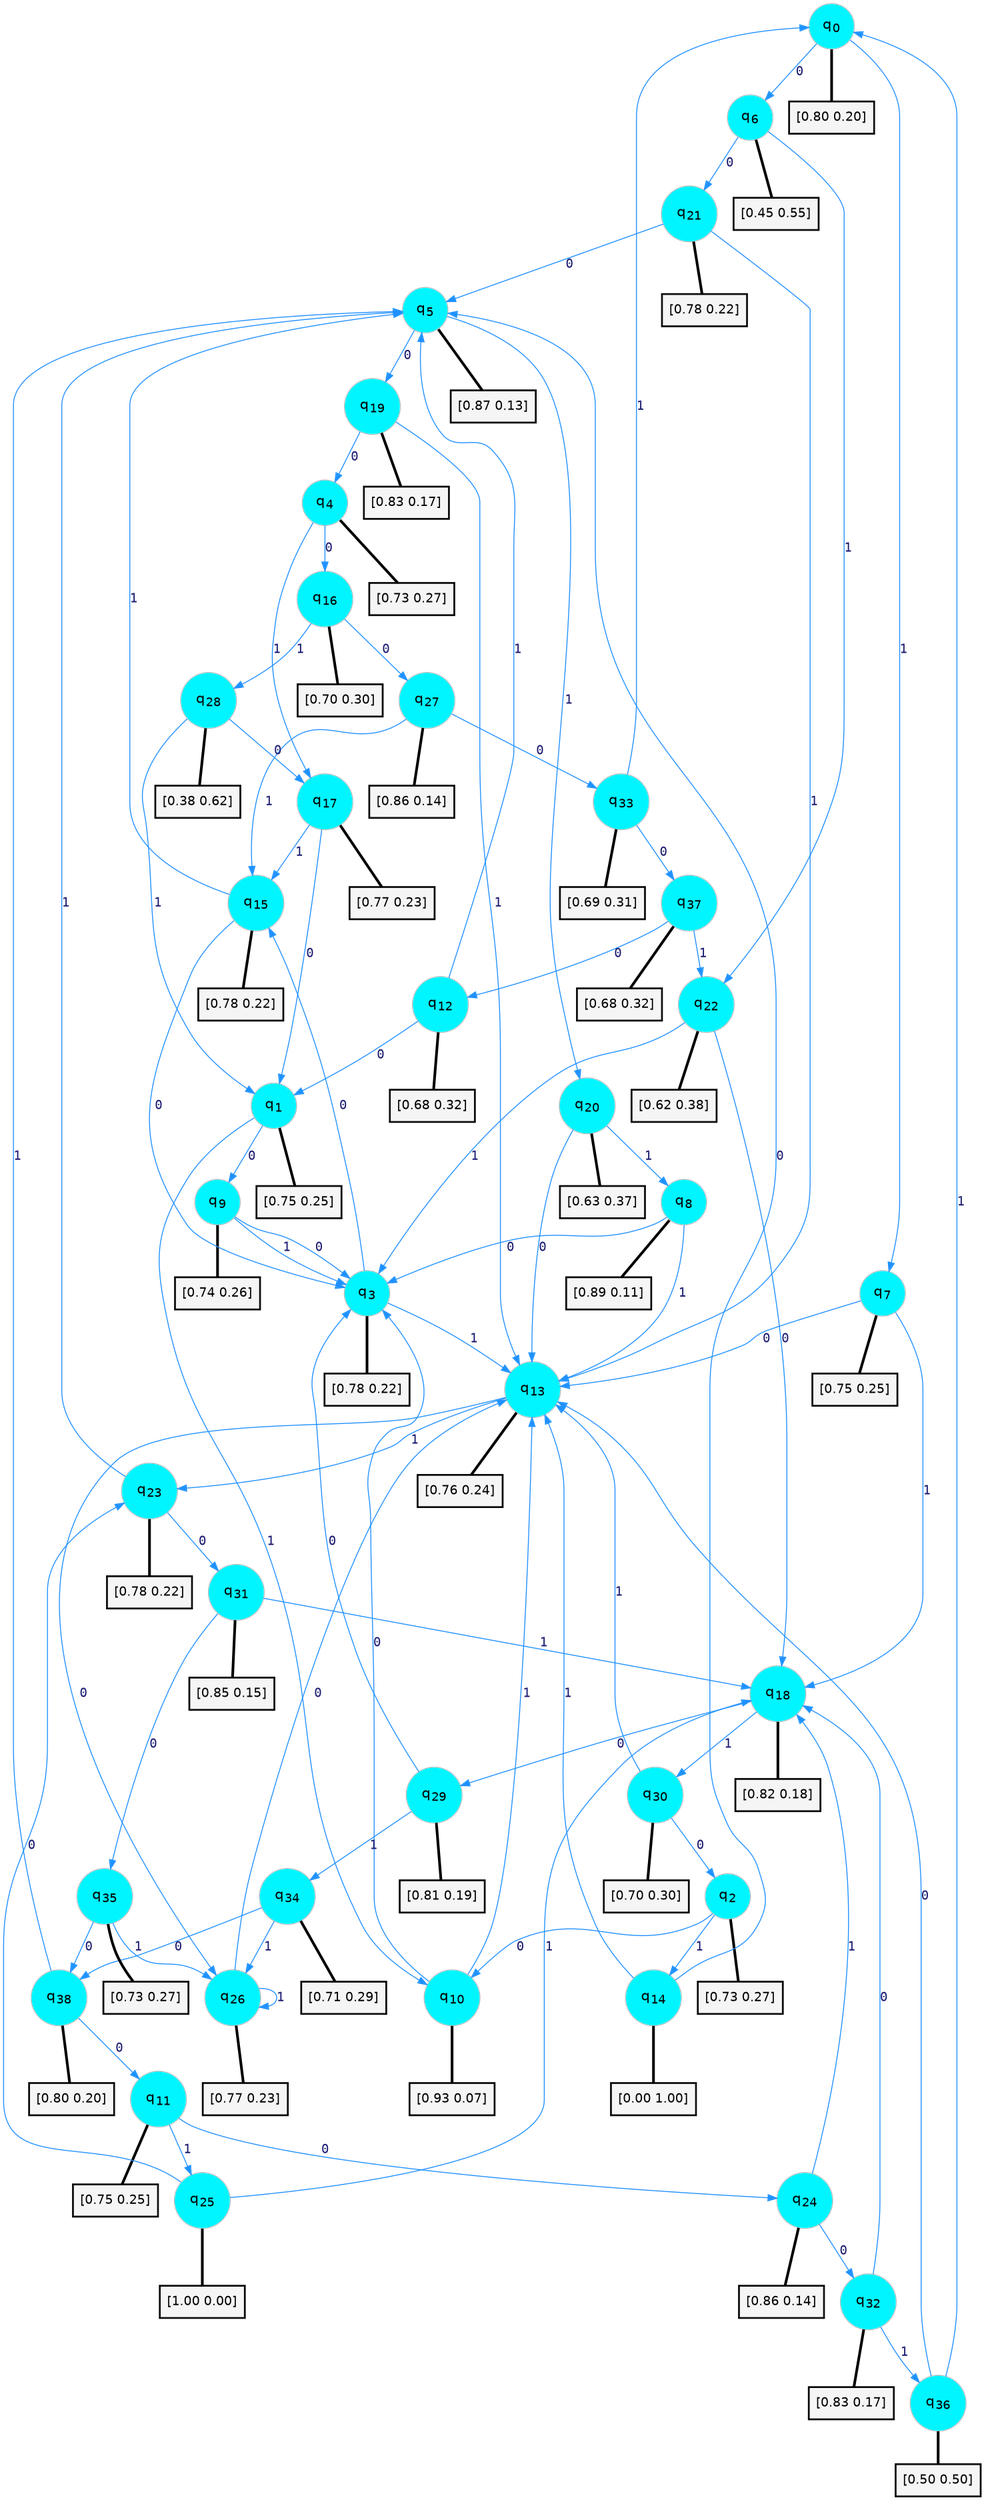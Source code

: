 digraph G {
graph [
bgcolor=transparent, dpi=300, rankdir=TD, size="40,25"];
node [
color=gray, fillcolor=turquoise1, fontcolor=black, fontname=Helvetica, fontsize=16, fontweight=bold, shape=circle, style=filled];
edge [
arrowsize=1, color=dodgerblue1, fontcolor=midnightblue, fontname=courier, fontweight=bold, penwidth=1, style=solid, weight=20];
0[label=<q<SUB>0</SUB>>];
1[label=<q<SUB>1</SUB>>];
2[label=<q<SUB>2</SUB>>];
3[label=<q<SUB>3</SUB>>];
4[label=<q<SUB>4</SUB>>];
5[label=<q<SUB>5</SUB>>];
6[label=<q<SUB>6</SUB>>];
7[label=<q<SUB>7</SUB>>];
8[label=<q<SUB>8</SUB>>];
9[label=<q<SUB>9</SUB>>];
10[label=<q<SUB>10</SUB>>];
11[label=<q<SUB>11</SUB>>];
12[label=<q<SUB>12</SUB>>];
13[label=<q<SUB>13</SUB>>];
14[label=<q<SUB>14</SUB>>];
15[label=<q<SUB>15</SUB>>];
16[label=<q<SUB>16</SUB>>];
17[label=<q<SUB>17</SUB>>];
18[label=<q<SUB>18</SUB>>];
19[label=<q<SUB>19</SUB>>];
20[label=<q<SUB>20</SUB>>];
21[label=<q<SUB>21</SUB>>];
22[label=<q<SUB>22</SUB>>];
23[label=<q<SUB>23</SUB>>];
24[label=<q<SUB>24</SUB>>];
25[label=<q<SUB>25</SUB>>];
26[label=<q<SUB>26</SUB>>];
27[label=<q<SUB>27</SUB>>];
28[label=<q<SUB>28</SUB>>];
29[label=<q<SUB>29</SUB>>];
30[label=<q<SUB>30</SUB>>];
31[label=<q<SUB>31</SUB>>];
32[label=<q<SUB>32</SUB>>];
33[label=<q<SUB>33</SUB>>];
34[label=<q<SUB>34</SUB>>];
35[label=<q<SUB>35</SUB>>];
36[label=<q<SUB>36</SUB>>];
37[label=<q<SUB>37</SUB>>];
38[label=<q<SUB>38</SUB>>];
39[label="[0.80 0.20]", shape=box,fontcolor=black, fontname=Helvetica, fontsize=14, penwidth=2, fillcolor=whitesmoke,color=black];
40[label="[0.75 0.25]", shape=box,fontcolor=black, fontname=Helvetica, fontsize=14, penwidth=2, fillcolor=whitesmoke,color=black];
41[label="[0.73 0.27]", shape=box,fontcolor=black, fontname=Helvetica, fontsize=14, penwidth=2, fillcolor=whitesmoke,color=black];
42[label="[0.78 0.22]", shape=box,fontcolor=black, fontname=Helvetica, fontsize=14, penwidth=2, fillcolor=whitesmoke,color=black];
43[label="[0.73 0.27]", shape=box,fontcolor=black, fontname=Helvetica, fontsize=14, penwidth=2, fillcolor=whitesmoke,color=black];
44[label="[0.87 0.13]", shape=box,fontcolor=black, fontname=Helvetica, fontsize=14, penwidth=2, fillcolor=whitesmoke,color=black];
45[label="[0.45 0.55]", shape=box,fontcolor=black, fontname=Helvetica, fontsize=14, penwidth=2, fillcolor=whitesmoke,color=black];
46[label="[0.75 0.25]", shape=box,fontcolor=black, fontname=Helvetica, fontsize=14, penwidth=2, fillcolor=whitesmoke,color=black];
47[label="[0.89 0.11]", shape=box,fontcolor=black, fontname=Helvetica, fontsize=14, penwidth=2, fillcolor=whitesmoke,color=black];
48[label="[0.74 0.26]", shape=box,fontcolor=black, fontname=Helvetica, fontsize=14, penwidth=2, fillcolor=whitesmoke,color=black];
49[label="[0.93 0.07]", shape=box,fontcolor=black, fontname=Helvetica, fontsize=14, penwidth=2, fillcolor=whitesmoke,color=black];
50[label="[0.75 0.25]", shape=box,fontcolor=black, fontname=Helvetica, fontsize=14, penwidth=2, fillcolor=whitesmoke,color=black];
51[label="[0.68 0.32]", shape=box,fontcolor=black, fontname=Helvetica, fontsize=14, penwidth=2, fillcolor=whitesmoke,color=black];
52[label="[0.76 0.24]", shape=box,fontcolor=black, fontname=Helvetica, fontsize=14, penwidth=2, fillcolor=whitesmoke,color=black];
53[label="[0.00 1.00]", shape=box,fontcolor=black, fontname=Helvetica, fontsize=14, penwidth=2, fillcolor=whitesmoke,color=black];
54[label="[0.78 0.22]", shape=box,fontcolor=black, fontname=Helvetica, fontsize=14, penwidth=2, fillcolor=whitesmoke,color=black];
55[label="[0.70 0.30]", shape=box,fontcolor=black, fontname=Helvetica, fontsize=14, penwidth=2, fillcolor=whitesmoke,color=black];
56[label="[0.77 0.23]", shape=box,fontcolor=black, fontname=Helvetica, fontsize=14, penwidth=2, fillcolor=whitesmoke,color=black];
57[label="[0.82 0.18]", shape=box,fontcolor=black, fontname=Helvetica, fontsize=14, penwidth=2, fillcolor=whitesmoke,color=black];
58[label="[0.83 0.17]", shape=box,fontcolor=black, fontname=Helvetica, fontsize=14, penwidth=2, fillcolor=whitesmoke,color=black];
59[label="[0.63 0.37]", shape=box,fontcolor=black, fontname=Helvetica, fontsize=14, penwidth=2, fillcolor=whitesmoke,color=black];
60[label="[0.78 0.22]", shape=box,fontcolor=black, fontname=Helvetica, fontsize=14, penwidth=2, fillcolor=whitesmoke,color=black];
61[label="[0.62 0.38]", shape=box,fontcolor=black, fontname=Helvetica, fontsize=14, penwidth=2, fillcolor=whitesmoke,color=black];
62[label="[0.78 0.22]", shape=box,fontcolor=black, fontname=Helvetica, fontsize=14, penwidth=2, fillcolor=whitesmoke,color=black];
63[label="[0.86 0.14]", shape=box,fontcolor=black, fontname=Helvetica, fontsize=14, penwidth=2, fillcolor=whitesmoke,color=black];
64[label="[1.00 0.00]", shape=box,fontcolor=black, fontname=Helvetica, fontsize=14, penwidth=2, fillcolor=whitesmoke,color=black];
65[label="[0.77 0.23]", shape=box,fontcolor=black, fontname=Helvetica, fontsize=14, penwidth=2, fillcolor=whitesmoke,color=black];
66[label="[0.86 0.14]", shape=box,fontcolor=black, fontname=Helvetica, fontsize=14, penwidth=2, fillcolor=whitesmoke,color=black];
67[label="[0.38 0.62]", shape=box,fontcolor=black, fontname=Helvetica, fontsize=14, penwidth=2, fillcolor=whitesmoke,color=black];
68[label="[0.81 0.19]", shape=box,fontcolor=black, fontname=Helvetica, fontsize=14, penwidth=2, fillcolor=whitesmoke,color=black];
69[label="[0.70 0.30]", shape=box,fontcolor=black, fontname=Helvetica, fontsize=14, penwidth=2, fillcolor=whitesmoke,color=black];
70[label="[0.85 0.15]", shape=box,fontcolor=black, fontname=Helvetica, fontsize=14, penwidth=2, fillcolor=whitesmoke,color=black];
71[label="[0.83 0.17]", shape=box,fontcolor=black, fontname=Helvetica, fontsize=14, penwidth=2, fillcolor=whitesmoke,color=black];
72[label="[0.69 0.31]", shape=box,fontcolor=black, fontname=Helvetica, fontsize=14, penwidth=2, fillcolor=whitesmoke,color=black];
73[label="[0.71 0.29]", shape=box,fontcolor=black, fontname=Helvetica, fontsize=14, penwidth=2, fillcolor=whitesmoke,color=black];
74[label="[0.73 0.27]", shape=box,fontcolor=black, fontname=Helvetica, fontsize=14, penwidth=2, fillcolor=whitesmoke,color=black];
75[label="[0.50 0.50]", shape=box,fontcolor=black, fontname=Helvetica, fontsize=14, penwidth=2, fillcolor=whitesmoke,color=black];
76[label="[0.68 0.32]", shape=box,fontcolor=black, fontname=Helvetica, fontsize=14, penwidth=2, fillcolor=whitesmoke,color=black];
77[label="[0.80 0.20]", shape=box,fontcolor=black, fontname=Helvetica, fontsize=14, penwidth=2, fillcolor=whitesmoke,color=black];
0->6 [label=0];
0->7 [label=1];
0->39 [arrowhead=none, penwidth=3,color=black];
1->9 [label=0];
1->10 [label=1];
1->40 [arrowhead=none, penwidth=3,color=black];
2->10 [label=0];
2->14 [label=1];
2->41 [arrowhead=none, penwidth=3,color=black];
3->15 [label=0];
3->13 [label=1];
3->42 [arrowhead=none, penwidth=3,color=black];
4->16 [label=0];
4->17 [label=1];
4->43 [arrowhead=none, penwidth=3,color=black];
5->19 [label=0];
5->20 [label=1];
5->44 [arrowhead=none, penwidth=3,color=black];
6->21 [label=0];
6->22 [label=1];
6->45 [arrowhead=none, penwidth=3,color=black];
7->13 [label=0];
7->18 [label=1];
7->46 [arrowhead=none, penwidth=3,color=black];
8->3 [label=0];
8->13 [label=1];
8->47 [arrowhead=none, penwidth=3,color=black];
9->3 [label=0];
9->3 [label=1];
9->48 [arrowhead=none, penwidth=3,color=black];
10->3 [label=0];
10->13 [label=1];
10->49 [arrowhead=none, penwidth=3,color=black];
11->24 [label=0];
11->25 [label=1];
11->50 [arrowhead=none, penwidth=3,color=black];
12->1 [label=0];
12->5 [label=1];
12->51 [arrowhead=none, penwidth=3,color=black];
13->26 [label=0];
13->23 [label=1];
13->52 [arrowhead=none, penwidth=3,color=black];
14->5 [label=0];
14->13 [label=1];
14->53 [arrowhead=none, penwidth=3,color=black];
15->3 [label=0];
15->5 [label=1];
15->54 [arrowhead=none, penwidth=3,color=black];
16->27 [label=0];
16->28 [label=1];
16->55 [arrowhead=none, penwidth=3,color=black];
17->1 [label=0];
17->15 [label=1];
17->56 [arrowhead=none, penwidth=3,color=black];
18->29 [label=0];
18->30 [label=1];
18->57 [arrowhead=none, penwidth=3,color=black];
19->4 [label=0];
19->13 [label=1];
19->58 [arrowhead=none, penwidth=3,color=black];
20->13 [label=0];
20->8 [label=1];
20->59 [arrowhead=none, penwidth=3,color=black];
21->5 [label=0];
21->13 [label=1];
21->60 [arrowhead=none, penwidth=3,color=black];
22->18 [label=0];
22->3 [label=1];
22->61 [arrowhead=none, penwidth=3,color=black];
23->31 [label=0];
23->5 [label=1];
23->62 [arrowhead=none, penwidth=3,color=black];
24->32 [label=0];
24->18 [label=1];
24->63 [arrowhead=none, penwidth=3,color=black];
25->23 [label=0];
25->18 [label=1];
25->64 [arrowhead=none, penwidth=3,color=black];
26->13 [label=0];
26->26 [label=1];
26->65 [arrowhead=none, penwidth=3,color=black];
27->33 [label=0];
27->15 [label=1];
27->66 [arrowhead=none, penwidth=3,color=black];
28->17 [label=0];
28->1 [label=1];
28->67 [arrowhead=none, penwidth=3,color=black];
29->3 [label=0];
29->34 [label=1];
29->68 [arrowhead=none, penwidth=3,color=black];
30->2 [label=0];
30->13 [label=1];
30->69 [arrowhead=none, penwidth=3,color=black];
31->35 [label=0];
31->18 [label=1];
31->70 [arrowhead=none, penwidth=3,color=black];
32->18 [label=0];
32->36 [label=1];
32->71 [arrowhead=none, penwidth=3,color=black];
33->37 [label=0];
33->0 [label=1];
33->72 [arrowhead=none, penwidth=3,color=black];
34->38 [label=0];
34->26 [label=1];
34->73 [arrowhead=none, penwidth=3,color=black];
35->38 [label=0];
35->26 [label=1];
35->74 [arrowhead=none, penwidth=3,color=black];
36->13 [label=0];
36->0 [label=1];
36->75 [arrowhead=none, penwidth=3,color=black];
37->12 [label=0];
37->22 [label=1];
37->76 [arrowhead=none, penwidth=3,color=black];
38->11 [label=0];
38->5 [label=1];
38->77 [arrowhead=none, penwidth=3,color=black];
}
